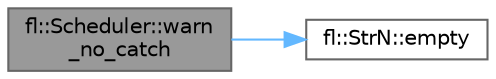 digraph "fl::Scheduler::warn_no_catch"
{
 // INTERACTIVE_SVG=YES
 // LATEX_PDF_SIZE
  bgcolor="transparent";
  edge [fontname=Helvetica,fontsize=10,labelfontname=Helvetica,labelfontsize=10];
  node [fontname=Helvetica,fontsize=10,shape=box,height=0.2,width=0.4];
  rankdir="LR";
  Node1 [id="Node000001",label="fl::Scheduler::warn\l_no_catch",height=0.2,width=0.4,color="gray40", fillcolor="grey60", style="filled", fontcolor="black",tooltip=" "];
  Node1 -> Node2 [id="edge1_Node000001_Node000002",color="steelblue1",style="solid",tooltip=" "];
  Node2 [id="Node000002",label="fl::StrN::empty",height=0.2,width=0.4,color="grey40", fillcolor="white", style="filled",URL="$dc/d96/classfl_1_1_str_n_a1e1d92d46d9311b6cb1fc94170bc8d6b.html#a1e1d92d46d9311b6cb1fc94170bc8d6b",tooltip=" "];
}
